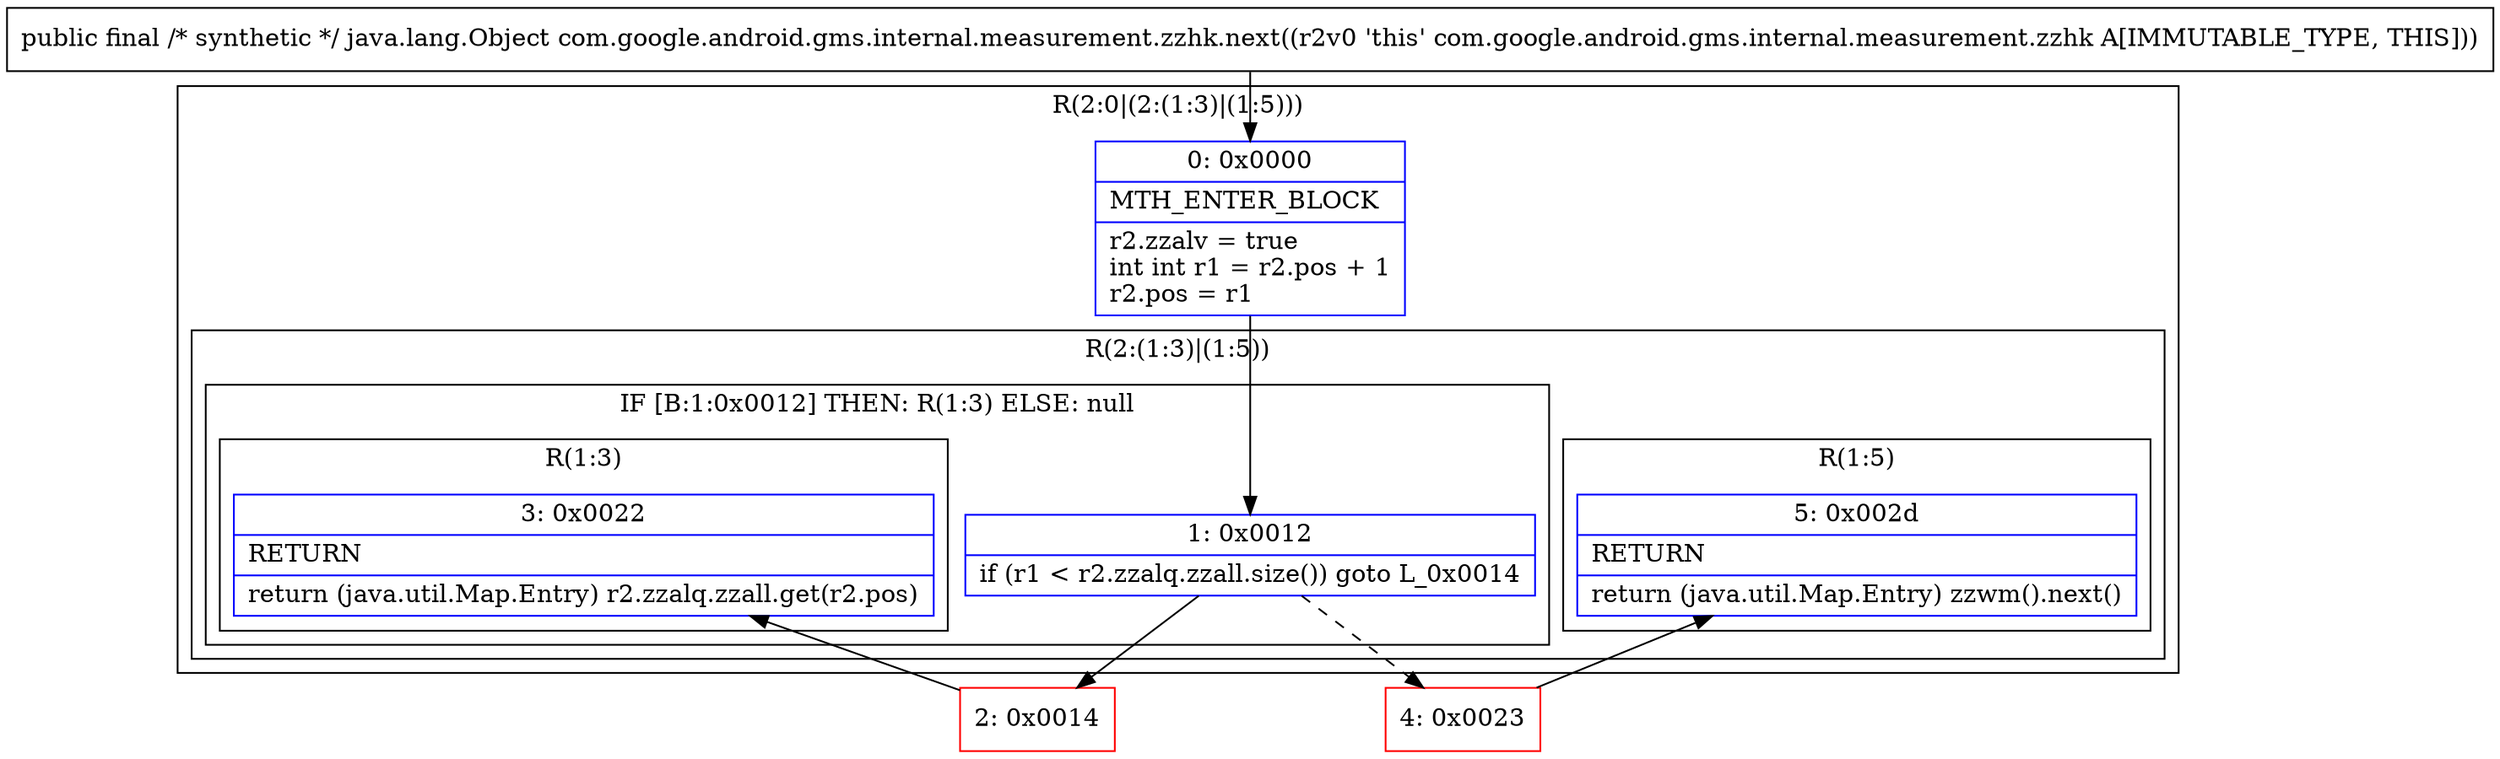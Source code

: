 digraph "CFG forcom.google.android.gms.internal.measurement.zzhk.next()Ljava\/lang\/Object;" {
subgraph cluster_Region_32238961 {
label = "R(2:0|(2:(1:3)|(1:5)))";
node [shape=record,color=blue];
Node_0 [shape=record,label="{0\:\ 0x0000|MTH_ENTER_BLOCK\l|r2.zzalv = true\lint int r1 = r2.pos + 1\lr2.pos = r1\l}"];
subgraph cluster_Region_1994526118 {
label = "R(2:(1:3)|(1:5))";
node [shape=record,color=blue];
subgraph cluster_IfRegion_476549256 {
label = "IF [B:1:0x0012] THEN: R(1:3) ELSE: null";
node [shape=record,color=blue];
Node_1 [shape=record,label="{1\:\ 0x0012|if (r1 \< r2.zzalq.zzall.size()) goto L_0x0014\l}"];
subgraph cluster_Region_473065354 {
label = "R(1:3)";
node [shape=record,color=blue];
Node_3 [shape=record,label="{3\:\ 0x0022|RETURN\l|return (java.util.Map.Entry) r2.zzalq.zzall.get(r2.pos)\l}"];
}
}
subgraph cluster_Region_822137456 {
label = "R(1:5)";
node [shape=record,color=blue];
Node_5 [shape=record,label="{5\:\ 0x002d|RETURN\l|return (java.util.Map.Entry) zzwm().next()\l}"];
}
}
}
Node_2 [shape=record,color=red,label="{2\:\ 0x0014}"];
Node_4 [shape=record,color=red,label="{4\:\ 0x0023}"];
MethodNode[shape=record,label="{public final \/* synthetic *\/ java.lang.Object com.google.android.gms.internal.measurement.zzhk.next((r2v0 'this' com.google.android.gms.internal.measurement.zzhk A[IMMUTABLE_TYPE, THIS])) }"];
MethodNode -> Node_0;
Node_0 -> Node_1;
Node_1 -> Node_2;
Node_1 -> Node_4[style=dashed];
Node_2 -> Node_3;
Node_4 -> Node_5;
}

